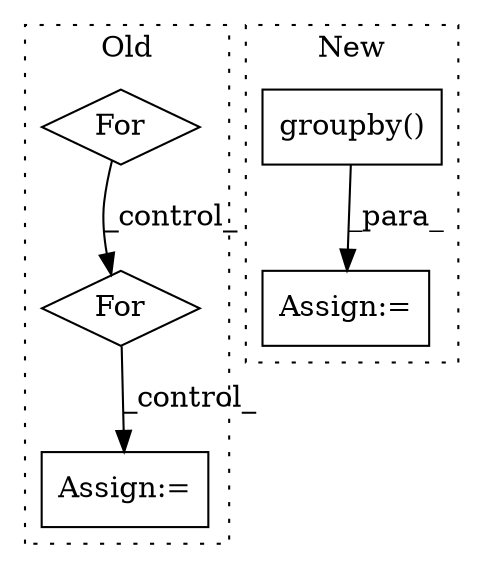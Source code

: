 digraph G {
subgraph cluster0 {
1 [label="For" a="107" s="3471,3489" l="4,22" shape="diamond"];
3 [label="Assign:=" a="68" s="3524" l="3" shape="box"];
5 [label="For" a="107" s="3389,3415" l="4,14" shape="diamond"];
label = "Old";
style="dotted";
}
subgraph cluster1 {
2 [label="groupby()" a="75" s="4261,4296" l="20,1" shape="box"];
4 [label="Assign:=" a="68" s="4258" l="3" shape="box"];
label = "New";
style="dotted";
}
1 -> 3 [label="_control_"];
2 -> 4 [label="_para_"];
5 -> 1 [label="_control_"];
}